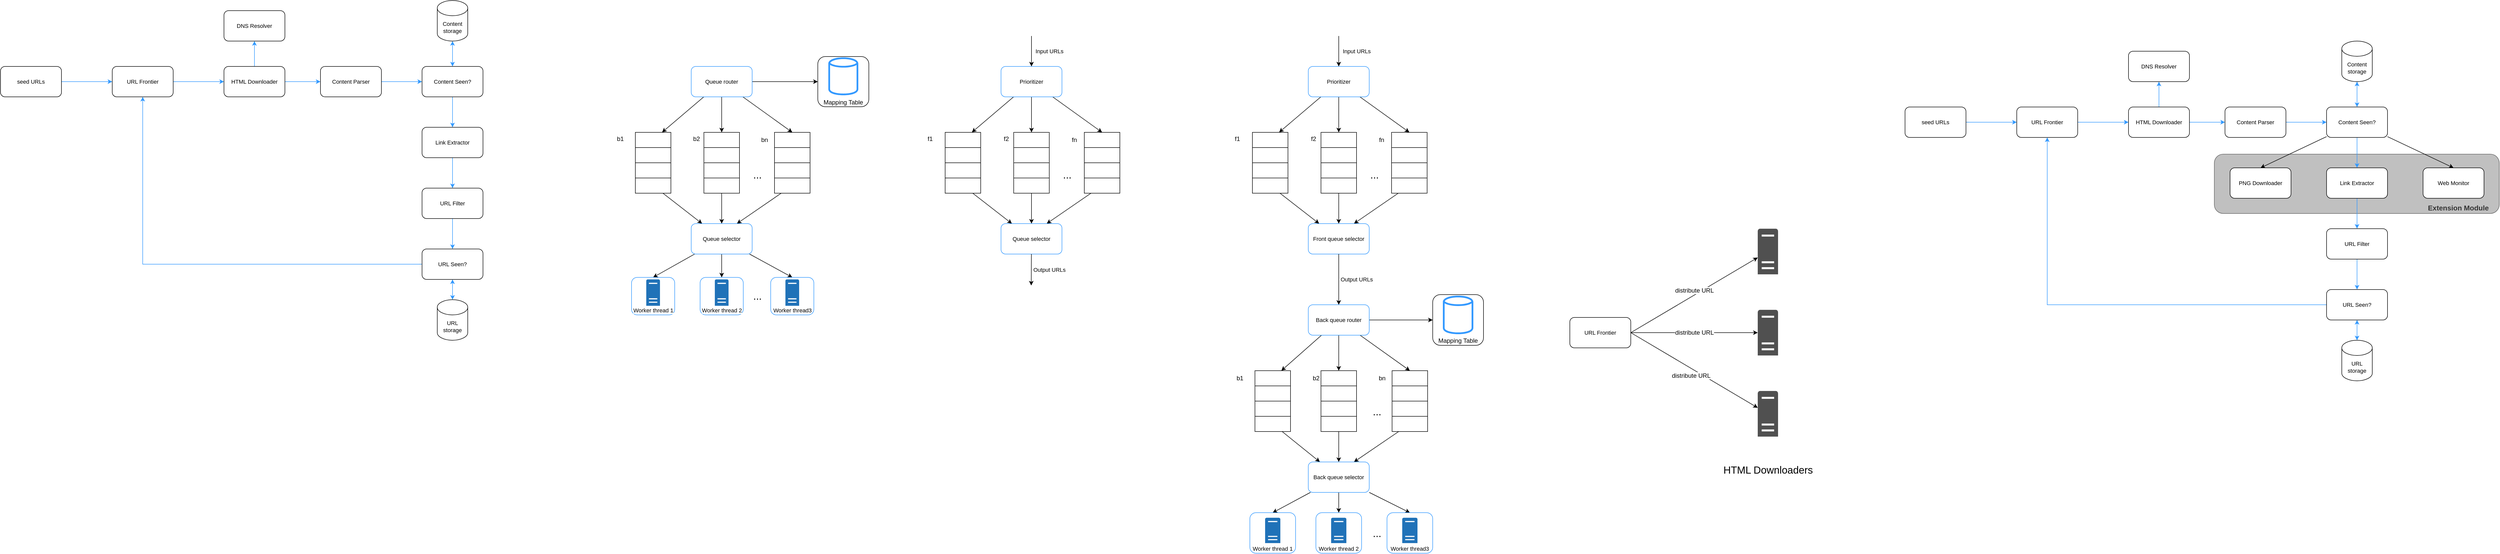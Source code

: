 <mxfile version="24.8.3">
  <diagram name="Page-1" id="DrJ4Jgo7Ixu42RDF0Wzw">
    <mxGraphModel dx="5970" dy="5029" grid="1" gridSize="10" guides="1" tooltips="1" connect="1" arrows="1" fold="1" page="1" pageScale="1" pageWidth="827" pageHeight="1169" math="0" shadow="0">
      <root>
        <mxCell id="0" />
        <mxCell id="1" parent="0" />
        <mxCell id="cWtNn_g0kMUpJ86B1lAH-1" value="Extension Module" style="rounded=1;whiteSpace=wrap;html=1;fillColor=#c0c0c0;fontColor=#333333;strokeColor=#666666;verticalAlign=bottom;labelPosition=center;verticalLabelPosition=middle;align=center;spacingLeft=400;fontStyle=1;fontSize=14;" vertex="1" parent="1">
          <mxGeometry x="4489" y="273" width="561" height="117" as="geometry" />
        </mxCell>
        <mxCell id="cWtNn_g0kMUpJ86B1lAH-2" value="Worker thread 2" style="rounded=1;whiteSpace=wrap;html=1;fontFamily=Helvetica;fontSize=11;fontColor=default;labelBackgroundColor=default;fillColor=none;fillStyle=auto;strokeColor=#3399FF;verticalAlign=bottom;" vertex="1" parent="1">
          <mxGeometry x="1507.5" y="516" width="85" height="74" as="geometry" />
        </mxCell>
        <mxCell id="cWtNn_g0kMUpJ86B1lAH-3" value="Mapping Table" style="rounded=1;whiteSpace=wrap;html=1;fillColor=none;verticalAlign=bottom;" vertex="1" parent="1">
          <mxGeometry x="1739.25" y="80.5" width="100.5" height="99" as="geometry" />
        </mxCell>
        <mxCell id="cWtNn_g0kMUpJ86B1lAH-4" value="" style="edgeStyle=orthogonalEdgeStyle;shape=connector;rounded=0;orthogonalLoop=1;jettySize=auto;html=1;strokeColor=#3399FF;align=center;verticalAlign=middle;fontFamily=Helvetica;fontSize=11;fontColor=default;labelBackgroundColor=default;endArrow=classic;" edge="1" parent="1" source="cWtNn_g0kMUpJ86B1lAH-5" target="cWtNn_g0kMUpJ86B1lAH-7">
          <mxGeometry relative="1" as="geometry" />
        </mxCell>
        <mxCell id="cWtNn_g0kMUpJ86B1lAH-5" value="seed URLs" style="rounded=1;whiteSpace=wrap;html=1;fontFamily=Helvetica;fontSize=11;fontColor=default;labelBackgroundColor=default;" vertex="1" parent="1">
          <mxGeometry x="130" y="100" width="120" height="60" as="geometry" />
        </mxCell>
        <mxCell id="cWtNn_g0kMUpJ86B1lAH-6" value="" style="edgeStyle=orthogonalEdgeStyle;shape=connector;rounded=0;orthogonalLoop=1;jettySize=auto;html=1;strokeColor=#3399FF;align=center;verticalAlign=middle;fontFamily=Helvetica;fontSize=11;fontColor=default;labelBackgroundColor=default;endArrow=classic;" edge="1" parent="1" source="cWtNn_g0kMUpJ86B1lAH-7" target="cWtNn_g0kMUpJ86B1lAH-10">
          <mxGeometry relative="1" as="geometry" />
        </mxCell>
        <mxCell id="cWtNn_g0kMUpJ86B1lAH-7" value="URL Frontier" style="rounded=1;whiteSpace=wrap;html=1;fontFamily=Helvetica;fontSize=11;fontColor=default;labelBackgroundColor=default;" vertex="1" parent="1">
          <mxGeometry x="350" y="100" width="120" height="60" as="geometry" />
        </mxCell>
        <mxCell id="cWtNn_g0kMUpJ86B1lAH-8" value="" style="edgeStyle=orthogonalEdgeStyle;shape=connector;rounded=0;orthogonalLoop=1;jettySize=auto;html=1;strokeColor=#3399FF;align=center;verticalAlign=middle;fontFamily=Helvetica;fontSize=11;fontColor=default;labelBackgroundColor=default;endArrow=classic;" edge="1" parent="1" source="cWtNn_g0kMUpJ86B1lAH-10" target="cWtNn_g0kMUpJ86B1lAH-11">
          <mxGeometry relative="1" as="geometry" />
        </mxCell>
        <mxCell id="cWtNn_g0kMUpJ86B1lAH-9" value="" style="edgeStyle=orthogonalEdgeStyle;shape=connector;rounded=0;orthogonalLoop=1;jettySize=auto;html=1;strokeColor=#3399FF;align=center;verticalAlign=middle;fontFamily=Helvetica;fontSize=11;fontColor=default;labelBackgroundColor=default;endArrow=classic;" edge="1" parent="1" source="cWtNn_g0kMUpJ86B1lAH-10" target="cWtNn_g0kMUpJ86B1lAH-13">
          <mxGeometry relative="1" as="geometry" />
        </mxCell>
        <mxCell id="cWtNn_g0kMUpJ86B1lAH-10" value="HTML Downloader" style="rounded=1;whiteSpace=wrap;html=1;fontFamily=Helvetica;fontSize=11;fontColor=default;labelBackgroundColor=default;" vertex="1" parent="1">
          <mxGeometry x="570" y="100" width="120" height="60" as="geometry" />
        </mxCell>
        <mxCell id="cWtNn_g0kMUpJ86B1lAH-11" value="DNS Resolver" style="rounded=1;whiteSpace=wrap;html=1;fontFamily=Helvetica;fontSize=11;fontColor=default;labelBackgroundColor=default;" vertex="1" parent="1">
          <mxGeometry x="570" y="-10" width="120" height="60" as="geometry" />
        </mxCell>
        <mxCell id="cWtNn_g0kMUpJ86B1lAH-12" value="" style="edgeStyle=orthogonalEdgeStyle;shape=connector;rounded=0;orthogonalLoop=1;jettySize=auto;html=1;strokeColor=#3399FF;align=center;verticalAlign=middle;fontFamily=Helvetica;fontSize=11;fontColor=default;labelBackgroundColor=default;endArrow=classic;" edge="1" parent="1" source="cWtNn_g0kMUpJ86B1lAH-13" target="cWtNn_g0kMUpJ86B1lAH-16">
          <mxGeometry relative="1" as="geometry" />
        </mxCell>
        <mxCell id="cWtNn_g0kMUpJ86B1lAH-13" value="Content Parser" style="rounded=1;whiteSpace=wrap;html=1;fontFamily=Helvetica;fontSize=11;fontColor=default;labelBackgroundColor=default;" vertex="1" parent="1">
          <mxGeometry x="760" y="100" width="120" height="60" as="geometry" />
        </mxCell>
        <mxCell id="cWtNn_g0kMUpJ86B1lAH-14" value="" style="edgeStyle=orthogonalEdgeStyle;shape=connector;rounded=0;orthogonalLoop=1;jettySize=auto;html=1;strokeColor=#3399FF;align=center;verticalAlign=middle;fontFamily=Helvetica;fontSize=11;fontColor=default;labelBackgroundColor=default;endArrow=classic;startArrow=classic;startFill=1;" edge="1" parent="1" source="cWtNn_g0kMUpJ86B1lAH-16" target="cWtNn_g0kMUpJ86B1lAH-17">
          <mxGeometry relative="1" as="geometry" />
        </mxCell>
        <mxCell id="cWtNn_g0kMUpJ86B1lAH-15" value="" style="edgeStyle=orthogonalEdgeStyle;shape=connector;rounded=0;orthogonalLoop=1;jettySize=auto;html=1;strokeColor=#3399FF;align=center;verticalAlign=middle;fontFamily=Helvetica;fontSize=11;fontColor=default;labelBackgroundColor=default;endArrow=classic;" edge="1" parent="1" source="cWtNn_g0kMUpJ86B1lAH-16" target="cWtNn_g0kMUpJ86B1lAH-19">
          <mxGeometry relative="1" as="geometry" />
        </mxCell>
        <mxCell id="cWtNn_g0kMUpJ86B1lAH-16" value="Content Seen?" style="rounded=1;whiteSpace=wrap;html=1;fontFamily=Helvetica;fontSize=11;fontColor=default;labelBackgroundColor=default;" vertex="1" parent="1">
          <mxGeometry x="960" y="100" width="120" height="60" as="geometry" />
        </mxCell>
        <mxCell id="cWtNn_g0kMUpJ86B1lAH-17" value="Content storage" style="shape=cylinder3;whiteSpace=wrap;html=1;boundedLbl=1;backgroundOutline=1;size=15;fontFamily=Helvetica;fontSize=11;fontColor=default;labelBackgroundColor=default;" vertex="1" parent="1">
          <mxGeometry x="990" y="-30" width="60" height="80" as="geometry" />
        </mxCell>
        <mxCell id="cWtNn_g0kMUpJ86B1lAH-18" value="" style="edgeStyle=orthogonalEdgeStyle;shape=connector;rounded=0;orthogonalLoop=1;jettySize=auto;html=1;strokeColor=#3399FF;align=center;verticalAlign=middle;fontFamily=Helvetica;fontSize=11;fontColor=default;labelBackgroundColor=default;endArrow=classic;" edge="1" parent="1" source="cWtNn_g0kMUpJ86B1lAH-19" target="cWtNn_g0kMUpJ86B1lAH-21">
          <mxGeometry relative="1" as="geometry" />
        </mxCell>
        <mxCell id="cWtNn_g0kMUpJ86B1lAH-19" value="Link Extractor" style="rounded=1;whiteSpace=wrap;html=1;fontFamily=Helvetica;fontSize=11;fontColor=default;labelBackgroundColor=default;" vertex="1" parent="1">
          <mxGeometry x="960" y="220" width="120" height="60" as="geometry" />
        </mxCell>
        <mxCell id="cWtNn_g0kMUpJ86B1lAH-20" value="" style="edgeStyle=orthogonalEdgeStyle;shape=connector;rounded=0;orthogonalLoop=1;jettySize=auto;html=1;strokeColor=#3399FF;align=center;verticalAlign=middle;fontFamily=Helvetica;fontSize=11;fontColor=default;labelBackgroundColor=default;endArrow=classic;" edge="1" parent="1" source="cWtNn_g0kMUpJ86B1lAH-21" target="cWtNn_g0kMUpJ86B1lAH-24">
          <mxGeometry relative="1" as="geometry" />
        </mxCell>
        <mxCell id="cWtNn_g0kMUpJ86B1lAH-21" value="URL Filter" style="rounded=1;whiteSpace=wrap;html=1;fontFamily=Helvetica;fontSize=11;fontColor=default;labelBackgroundColor=default;" vertex="1" parent="1">
          <mxGeometry x="960" y="340" width="120" height="60" as="geometry" />
        </mxCell>
        <mxCell id="cWtNn_g0kMUpJ86B1lAH-22" value="" style="edgeStyle=orthogonalEdgeStyle;shape=connector;rounded=0;orthogonalLoop=1;jettySize=auto;html=1;strokeColor=#3399FF;align=center;verticalAlign=middle;fontFamily=Helvetica;fontSize=11;fontColor=default;labelBackgroundColor=default;endArrow=classic;startArrow=classic;startFill=1;" edge="1" parent="1" source="cWtNn_g0kMUpJ86B1lAH-24" target="cWtNn_g0kMUpJ86B1lAH-25">
          <mxGeometry relative="1" as="geometry" />
        </mxCell>
        <mxCell id="cWtNn_g0kMUpJ86B1lAH-23" style="edgeStyle=orthogonalEdgeStyle;shape=connector;rounded=0;orthogonalLoop=1;jettySize=auto;html=1;strokeColor=#3399FF;align=center;verticalAlign=middle;fontFamily=Helvetica;fontSize=11;fontColor=default;labelBackgroundColor=default;endArrow=classic;entryX=0.5;entryY=1;entryDx=0;entryDy=0;" edge="1" parent="1" source="cWtNn_g0kMUpJ86B1lAH-24" target="cWtNn_g0kMUpJ86B1lAH-7">
          <mxGeometry relative="1" as="geometry">
            <mxPoint x="440" y="200.0" as="targetPoint" />
          </mxGeometry>
        </mxCell>
        <mxCell id="cWtNn_g0kMUpJ86B1lAH-24" value="URL Seen?" style="rounded=1;whiteSpace=wrap;html=1;fontFamily=Helvetica;fontSize=11;fontColor=default;labelBackgroundColor=default;" vertex="1" parent="1">
          <mxGeometry x="960" y="460" width="120" height="60" as="geometry" />
        </mxCell>
        <mxCell id="cWtNn_g0kMUpJ86B1lAH-25" value="URL&lt;div&gt;storage&lt;/div&gt;" style="shape=cylinder3;whiteSpace=wrap;html=1;boundedLbl=1;backgroundOutline=1;size=15;fontFamily=Helvetica;fontSize=11;fontColor=default;labelBackgroundColor=default;" vertex="1" parent="1">
          <mxGeometry x="990" y="560" width="60" height="80" as="geometry" />
        </mxCell>
        <mxCell id="cWtNn_g0kMUpJ86B1lAH-26" style="rounded=0;orthogonalLoop=1;jettySize=auto;html=1;" edge="1" parent="1" source="cWtNn_g0kMUpJ86B1lAH-30" target="cWtNn_g0kMUpJ86B1lAH-42">
          <mxGeometry relative="1" as="geometry" />
        </mxCell>
        <mxCell id="cWtNn_g0kMUpJ86B1lAH-27" style="edgeStyle=orthogonalEdgeStyle;rounded=0;orthogonalLoop=1;jettySize=auto;html=1;" edge="1" parent="1" source="cWtNn_g0kMUpJ86B1lAH-30" target="cWtNn_g0kMUpJ86B1lAH-32">
          <mxGeometry relative="1" as="geometry" />
        </mxCell>
        <mxCell id="cWtNn_g0kMUpJ86B1lAH-28" style="rounded=0;orthogonalLoop=1;jettySize=auto;html=1;entryX=0.5;entryY=0;entryDx=0;entryDy=0;" edge="1" parent="1" source="cWtNn_g0kMUpJ86B1lAH-30" target="cWtNn_g0kMUpJ86B1lAH-37">
          <mxGeometry relative="1" as="geometry" />
        </mxCell>
        <mxCell id="cWtNn_g0kMUpJ86B1lAH-29" style="edgeStyle=orthogonalEdgeStyle;rounded=0;orthogonalLoop=1;jettySize=auto;html=1;entryX=0;entryY=0.5;entryDx=0;entryDy=0;" edge="1" parent="1" source="cWtNn_g0kMUpJ86B1lAH-30" target="cWtNn_g0kMUpJ86B1lAH-3">
          <mxGeometry relative="1" as="geometry" />
        </mxCell>
        <mxCell id="cWtNn_g0kMUpJ86B1lAH-30" value="Queue router" style="rounded=1;whiteSpace=wrap;html=1;fontFamily=Helvetica;fontSize=11;fontColor=default;labelBackgroundColor=default;fillColor=#FFFFFF;fillStyle=auto;strokeColor=#3399FF;" vertex="1" parent="1">
          <mxGeometry x="1490" y="100" width="120" height="60" as="geometry" />
        </mxCell>
        <mxCell id="cWtNn_g0kMUpJ86B1lAH-31" value="" style="sketch=0;outlineConnect=0;fontColor=#232F3E;gradientColor=none;fillColor=#3399FF;strokeColor=#007FFF;dashed=0;verticalLabelPosition=bottom;verticalAlign=top;align=center;html=1;fontSize=12;fontStyle=0;aspect=fixed;pointerEvents=1;shape=mxgraph.aws4.generic_database;" vertex="1" parent="1">
          <mxGeometry x="1760" y="80.5" width="59" height="78" as="geometry" />
        </mxCell>
        <mxCell id="cWtNn_g0kMUpJ86B1lAH-32" value="" style="rounded=0;whiteSpace=wrap;html=1;" vertex="1" parent="1">
          <mxGeometry x="1515" y="230" width="70" height="30" as="geometry" />
        </mxCell>
        <mxCell id="cWtNn_g0kMUpJ86B1lAH-33" value="" style="rounded=0;whiteSpace=wrap;html=1;" vertex="1" parent="1">
          <mxGeometry x="1515" y="260" width="70" height="30" as="geometry" />
        </mxCell>
        <mxCell id="cWtNn_g0kMUpJ86B1lAH-34" value="" style="rounded=0;whiteSpace=wrap;html=1;" vertex="1" parent="1">
          <mxGeometry x="1515" y="290" width="70" height="30" as="geometry" />
        </mxCell>
        <mxCell id="cWtNn_g0kMUpJ86B1lAH-35" style="edgeStyle=orthogonalEdgeStyle;rounded=0;orthogonalLoop=1;jettySize=auto;html=1;entryX=0.5;entryY=0;entryDx=0;entryDy=0;" edge="1" parent="1" source="cWtNn_g0kMUpJ86B1lAH-36" target="cWtNn_g0kMUpJ86B1lAH-54">
          <mxGeometry relative="1" as="geometry" />
        </mxCell>
        <mxCell id="cWtNn_g0kMUpJ86B1lAH-36" value="" style="rounded=0;whiteSpace=wrap;html=1;" vertex="1" parent="1">
          <mxGeometry x="1515" y="320" width="70" height="30" as="geometry" />
        </mxCell>
        <mxCell id="cWtNn_g0kMUpJ86B1lAH-37" value="" style="rounded=0;whiteSpace=wrap;html=1;" vertex="1" parent="1">
          <mxGeometry x="1654" y="230" width="70" height="30" as="geometry" />
        </mxCell>
        <mxCell id="cWtNn_g0kMUpJ86B1lAH-38" value="" style="rounded=0;whiteSpace=wrap;html=1;" vertex="1" parent="1">
          <mxGeometry x="1654" y="260" width="70" height="30" as="geometry" />
        </mxCell>
        <mxCell id="cWtNn_g0kMUpJ86B1lAH-39" value="" style="rounded=0;whiteSpace=wrap;html=1;" vertex="1" parent="1">
          <mxGeometry x="1654" y="290" width="70" height="30" as="geometry" />
        </mxCell>
        <mxCell id="cWtNn_g0kMUpJ86B1lAH-40" style="rounded=0;orthogonalLoop=1;jettySize=auto;html=1;entryX=0.75;entryY=0;entryDx=0;entryDy=0;" edge="1" parent="1" source="cWtNn_g0kMUpJ86B1lAH-41" target="cWtNn_g0kMUpJ86B1lAH-54">
          <mxGeometry relative="1" as="geometry" />
        </mxCell>
        <mxCell id="cWtNn_g0kMUpJ86B1lAH-41" value="" style="rounded=0;whiteSpace=wrap;html=1;" vertex="1" parent="1">
          <mxGeometry x="1654" y="320" width="70" height="30" as="geometry" />
        </mxCell>
        <mxCell id="cWtNn_g0kMUpJ86B1lAH-42" value="" style="rounded=0;whiteSpace=wrap;html=1;" vertex="1" parent="1">
          <mxGeometry x="1380" y="230" width="70" height="30" as="geometry" />
        </mxCell>
        <mxCell id="cWtNn_g0kMUpJ86B1lAH-43" value="" style="rounded=0;whiteSpace=wrap;html=1;" vertex="1" parent="1">
          <mxGeometry x="1380" y="260" width="70" height="30" as="geometry" />
        </mxCell>
        <mxCell id="cWtNn_g0kMUpJ86B1lAH-44" value="" style="rounded=0;whiteSpace=wrap;html=1;" vertex="1" parent="1">
          <mxGeometry x="1380" y="290" width="70" height="30" as="geometry" />
        </mxCell>
        <mxCell id="cWtNn_g0kMUpJ86B1lAH-45" style="rounded=0;orthogonalLoop=1;jettySize=auto;html=1;" edge="1" parent="1" source="cWtNn_g0kMUpJ86B1lAH-46" target="cWtNn_g0kMUpJ86B1lAH-54">
          <mxGeometry relative="1" as="geometry" />
        </mxCell>
        <mxCell id="cWtNn_g0kMUpJ86B1lAH-46" value="" style="rounded=0;whiteSpace=wrap;html=1;" vertex="1" parent="1">
          <mxGeometry x="1380" y="320" width="70" height="30" as="geometry" />
        </mxCell>
        <mxCell id="cWtNn_g0kMUpJ86B1lAH-47" value="b1" style="text;html=1;align=center;verticalAlign=middle;resizable=0;points=[];autosize=1;strokeColor=none;fillColor=none;" vertex="1" parent="1">
          <mxGeometry x="1330" y="228" width="40" height="30" as="geometry" />
        </mxCell>
        <mxCell id="cWtNn_g0kMUpJ86B1lAH-48" value="b2" style="text;html=1;align=center;verticalAlign=middle;resizable=0;points=[];autosize=1;strokeColor=none;fillColor=none;" vertex="1" parent="1">
          <mxGeometry x="1480" y="228" width="40" height="30" as="geometry" />
        </mxCell>
        <mxCell id="cWtNn_g0kMUpJ86B1lAH-49" value="bn" style="text;html=1;align=center;verticalAlign=middle;resizable=0;points=[];autosize=1;strokeColor=none;fillColor=none;" vertex="1" parent="1">
          <mxGeometry x="1614" y="230" width="40" height="30" as="geometry" />
        </mxCell>
        <mxCell id="cWtNn_g0kMUpJ86B1lAH-50" value="..." style="text;html=1;align=center;verticalAlign=middle;resizable=0;points=[];autosize=1;strokeColor=none;fillColor=none;fontSize=20;" vertex="1" parent="1">
          <mxGeometry x="1600" y="293" width="40" height="40" as="geometry" />
        </mxCell>
        <mxCell id="cWtNn_g0kMUpJ86B1lAH-51" style="rounded=0;orthogonalLoop=1;jettySize=auto;html=1;entryX=0.5;entryY=0;entryDx=0;entryDy=0;" edge="1" parent="1" source="cWtNn_g0kMUpJ86B1lAH-54" target="cWtNn_g0kMUpJ86B1lAH-58">
          <mxGeometry relative="1" as="geometry" />
        </mxCell>
        <mxCell id="cWtNn_g0kMUpJ86B1lAH-52" style="edgeStyle=orthogonalEdgeStyle;rounded=0;orthogonalLoop=1;jettySize=auto;html=1;entryX=0.5;entryY=0;entryDx=0;entryDy=0;" edge="1" parent="1" source="cWtNn_g0kMUpJ86B1lAH-54" target="cWtNn_g0kMUpJ86B1lAH-2">
          <mxGeometry relative="1" as="geometry" />
        </mxCell>
        <mxCell id="cWtNn_g0kMUpJ86B1lAH-53" style="rounded=0;orthogonalLoop=1;jettySize=auto;html=1;entryX=0.5;entryY=0;entryDx=0;entryDy=0;" edge="1" parent="1" source="cWtNn_g0kMUpJ86B1lAH-54" target="cWtNn_g0kMUpJ86B1lAH-56">
          <mxGeometry relative="1" as="geometry" />
        </mxCell>
        <mxCell id="cWtNn_g0kMUpJ86B1lAH-54" value="Queue selector" style="rounded=1;whiteSpace=wrap;html=1;fontFamily=Helvetica;fontSize=11;fontColor=default;labelBackgroundColor=default;fillColor=#FFFFFF;fillStyle=auto;strokeColor=#3399FF;" vertex="1" parent="1">
          <mxGeometry x="1490" y="410" width="120" height="60" as="geometry" />
        </mxCell>
        <mxCell id="cWtNn_g0kMUpJ86B1lAH-55" value="" style="sketch=0;pointerEvents=1;shadow=0;dashed=0;html=1;strokeColor=none;labelPosition=center;verticalLabelPosition=bottom;verticalAlign=top;outlineConnect=0;align=center;shape=mxgraph.office.servers.physical_host;fillColor=#2072B8;" vertex="1" parent="1">
          <mxGeometry x="1536.5" y="520" width="27" height="52" as="geometry" />
        </mxCell>
        <mxCell id="cWtNn_g0kMUpJ86B1lAH-56" value="Worker thread3" style="rounded=1;whiteSpace=wrap;html=1;fontFamily=Helvetica;fontSize=11;fontColor=default;labelBackgroundColor=default;fillColor=none;fillStyle=auto;strokeColor=#3399FF;verticalAlign=bottom;" vertex="1" parent="1">
          <mxGeometry x="1646.5" y="516" width="85" height="74" as="geometry" />
        </mxCell>
        <mxCell id="cWtNn_g0kMUpJ86B1lAH-57" value="" style="sketch=0;pointerEvents=1;shadow=0;dashed=0;html=1;strokeColor=none;labelPosition=center;verticalLabelPosition=bottom;verticalAlign=top;outlineConnect=0;align=center;shape=mxgraph.office.servers.physical_host;fillColor=#2072B8;" vertex="1" parent="1">
          <mxGeometry x="1675.5" y="520" width="27" height="52" as="geometry" />
        </mxCell>
        <mxCell id="cWtNn_g0kMUpJ86B1lAH-58" value="Worker thread 1" style="rounded=1;whiteSpace=wrap;html=1;fontFamily=Helvetica;fontSize=11;fontColor=default;labelBackgroundColor=default;fillColor=none;fillStyle=auto;strokeColor=#3399FF;verticalAlign=bottom;" vertex="1" parent="1">
          <mxGeometry x="1372.5" y="516" width="85" height="74" as="geometry" />
        </mxCell>
        <mxCell id="cWtNn_g0kMUpJ86B1lAH-59" value="" style="sketch=0;pointerEvents=1;shadow=0;dashed=0;html=1;strokeColor=none;labelPosition=center;verticalLabelPosition=bottom;verticalAlign=top;outlineConnect=0;align=center;shape=mxgraph.office.servers.physical_host;fillColor=#2072B8;" vertex="1" parent="1">
          <mxGeometry x="1401.5" y="520" width="27" height="52" as="geometry" />
        </mxCell>
        <mxCell id="cWtNn_g0kMUpJ86B1lAH-60" value="..." style="text;html=1;align=center;verticalAlign=middle;resizable=0;points=[];autosize=1;strokeColor=none;fillColor=none;fontSize=20;" vertex="1" parent="1">
          <mxGeometry x="1600" y="532" width="40" height="40" as="geometry" />
        </mxCell>
        <mxCell id="cWtNn_g0kMUpJ86B1lAH-61" style="rounded=0;orthogonalLoop=1;jettySize=auto;html=1;" edge="1" parent="1" source="cWtNn_g0kMUpJ86B1lAH-64" target="cWtNn_g0kMUpJ86B1lAH-75">
          <mxGeometry relative="1" as="geometry" />
        </mxCell>
        <mxCell id="cWtNn_g0kMUpJ86B1lAH-62" style="edgeStyle=orthogonalEdgeStyle;rounded=0;orthogonalLoop=1;jettySize=auto;html=1;" edge="1" parent="1" source="cWtNn_g0kMUpJ86B1lAH-64" target="cWtNn_g0kMUpJ86B1lAH-65">
          <mxGeometry relative="1" as="geometry" />
        </mxCell>
        <mxCell id="cWtNn_g0kMUpJ86B1lAH-63" style="rounded=0;orthogonalLoop=1;jettySize=auto;html=1;entryX=0.5;entryY=0;entryDx=0;entryDy=0;" edge="1" parent="1" source="cWtNn_g0kMUpJ86B1lAH-64" target="cWtNn_g0kMUpJ86B1lAH-70">
          <mxGeometry relative="1" as="geometry" />
        </mxCell>
        <mxCell id="cWtNn_g0kMUpJ86B1lAH-64" value="Prioritizer" style="rounded=1;whiteSpace=wrap;html=1;fontFamily=Helvetica;fontSize=11;fontColor=default;labelBackgroundColor=default;fillColor=#FFFFFF;fillStyle=auto;strokeColor=#3399FF;" vertex="1" parent="1">
          <mxGeometry x="2100" y="100" width="120" height="60" as="geometry" />
        </mxCell>
        <mxCell id="cWtNn_g0kMUpJ86B1lAH-65" value="" style="rounded=0;whiteSpace=wrap;html=1;" vertex="1" parent="1">
          <mxGeometry x="2125" y="230" width="70" height="30" as="geometry" />
        </mxCell>
        <mxCell id="cWtNn_g0kMUpJ86B1lAH-66" value="" style="rounded=0;whiteSpace=wrap;html=1;" vertex="1" parent="1">
          <mxGeometry x="2125" y="260" width="70" height="30" as="geometry" />
        </mxCell>
        <mxCell id="cWtNn_g0kMUpJ86B1lAH-67" value="" style="rounded=0;whiteSpace=wrap;html=1;" vertex="1" parent="1">
          <mxGeometry x="2125" y="290" width="70" height="30" as="geometry" />
        </mxCell>
        <mxCell id="cWtNn_g0kMUpJ86B1lAH-68" style="edgeStyle=orthogonalEdgeStyle;rounded=0;orthogonalLoop=1;jettySize=auto;html=1;entryX=0.5;entryY=0;entryDx=0;entryDy=0;" edge="1" parent="1" source="cWtNn_g0kMUpJ86B1lAH-69" target="cWtNn_g0kMUpJ86B1lAH-84">
          <mxGeometry relative="1" as="geometry" />
        </mxCell>
        <mxCell id="cWtNn_g0kMUpJ86B1lAH-69" value="" style="rounded=0;whiteSpace=wrap;html=1;" vertex="1" parent="1">
          <mxGeometry x="2125" y="320" width="70" height="30" as="geometry" />
        </mxCell>
        <mxCell id="cWtNn_g0kMUpJ86B1lAH-70" value="" style="rounded=0;whiteSpace=wrap;html=1;" vertex="1" parent="1">
          <mxGeometry x="2264" y="230" width="70" height="30" as="geometry" />
        </mxCell>
        <mxCell id="cWtNn_g0kMUpJ86B1lAH-71" value="" style="rounded=0;whiteSpace=wrap;html=1;" vertex="1" parent="1">
          <mxGeometry x="2264" y="260" width="70" height="30" as="geometry" />
        </mxCell>
        <mxCell id="cWtNn_g0kMUpJ86B1lAH-72" value="" style="rounded=0;whiteSpace=wrap;html=1;" vertex="1" parent="1">
          <mxGeometry x="2264" y="290" width="70" height="30" as="geometry" />
        </mxCell>
        <mxCell id="cWtNn_g0kMUpJ86B1lAH-73" style="rounded=0;orthogonalLoop=1;jettySize=auto;html=1;entryX=0.75;entryY=0;entryDx=0;entryDy=0;" edge="1" parent="1" source="cWtNn_g0kMUpJ86B1lAH-74" target="cWtNn_g0kMUpJ86B1lAH-84">
          <mxGeometry relative="1" as="geometry" />
        </mxCell>
        <mxCell id="cWtNn_g0kMUpJ86B1lAH-74" value="" style="rounded=0;whiteSpace=wrap;html=1;" vertex="1" parent="1">
          <mxGeometry x="2264" y="320" width="70" height="30" as="geometry" />
        </mxCell>
        <mxCell id="cWtNn_g0kMUpJ86B1lAH-75" value="" style="rounded=0;whiteSpace=wrap;html=1;" vertex="1" parent="1">
          <mxGeometry x="1990" y="230" width="70" height="30" as="geometry" />
        </mxCell>
        <mxCell id="cWtNn_g0kMUpJ86B1lAH-76" value="" style="rounded=0;whiteSpace=wrap;html=1;" vertex="1" parent="1">
          <mxGeometry x="1990" y="260" width="70" height="30" as="geometry" />
        </mxCell>
        <mxCell id="cWtNn_g0kMUpJ86B1lAH-77" value="" style="rounded=0;whiteSpace=wrap;html=1;" vertex="1" parent="1">
          <mxGeometry x="1990" y="290" width="70" height="30" as="geometry" />
        </mxCell>
        <mxCell id="cWtNn_g0kMUpJ86B1lAH-78" style="rounded=0;orthogonalLoop=1;jettySize=auto;html=1;" edge="1" parent="1" source="cWtNn_g0kMUpJ86B1lAH-79" target="cWtNn_g0kMUpJ86B1lAH-84">
          <mxGeometry relative="1" as="geometry" />
        </mxCell>
        <mxCell id="cWtNn_g0kMUpJ86B1lAH-79" value="" style="rounded=0;whiteSpace=wrap;html=1;" vertex="1" parent="1">
          <mxGeometry x="1990" y="320" width="70" height="30" as="geometry" />
        </mxCell>
        <mxCell id="cWtNn_g0kMUpJ86B1lAH-80" value="f1" style="text;html=1;align=center;verticalAlign=middle;resizable=0;points=[];autosize=1;strokeColor=none;fillColor=none;" vertex="1" parent="1">
          <mxGeometry x="1945" y="228" width="30" height="30" as="geometry" />
        </mxCell>
        <mxCell id="cWtNn_g0kMUpJ86B1lAH-81" value="f2" style="text;html=1;align=center;verticalAlign=middle;resizable=0;points=[];autosize=1;strokeColor=none;fillColor=none;" vertex="1" parent="1">
          <mxGeometry x="2095" y="228" width="30" height="30" as="geometry" />
        </mxCell>
        <mxCell id="cWtNn_g0kMUpJ86B1lAH-82" value="fn" style="text;html=1;align=center;verticalAlign=middle;resizable=0;points=[];autosize=1;strokeColor=none;fillColor=none;" vertex="1" parent="1">
          <mxGeometry x="2229" y="230" width="30" height="30" as="geometry" />
        </mxCell>
        <mxCell id="cWtNn_g0kMUpJ86B1lAH-83" value="..." style="text;html=1;align=center;verticalAlign=middle;resizable=0;points=[];autosize=1;strokeColor=none;fillColor=none;fontSize=20;" vertex="1" parent="1">
          <mxGeometry x="2210" y="293" width="40" height="40" as="geometry" />
        </mxCell>
        <mxCell id="cWtNn_g0kMUpJ86B1lAH-84" value="Queue selector" style="rounded=1;whiteSpace=wrap;html=1;fontFamily=Helvetica;fontSize=11;fontColor=default;labelBackgroundColor=default;fillColor=#FFFFFF;fillStyle=auto;strokeColor=#3399FF;" vertex="1" parent="1">
          <mxGeometry x="2100" y="410" width="120" height="60" as="geometry" />
        </mxCell>
        <mxCell id="cWtNn_g0kMUpJ86B1lAH-85" value="Input URLs" style="endArrow=classic;html=1;rounded=0;entryX=0.5;entryY=0;entryDx=0;entryDy=0;spacingLeft=70;" edge="1" parent="1" target="cWtNn_g0kMUpJ86B1lAH-64">
          <mxGeometry width="50" height="50" relative="1" as="geometry">
            <mxPoint x="2160" y="40" as="sourcePoint" />
            <mxPoint x="1920" y="270" as="targetPoint" />
          </mxGeometry>
        </mxCell>
        <mxCell id="cWtNn_g0kMUpJ86B1lAH-86" value="Output URLs" style="endArrow=classic;html=1;rounded=0;entryX=0.5;entryY=0;entryDx=0;entryDy=0;spacingLeft=70;" edge="1" parent="1" source="cWtNn_g0kMUpJ86B1lAH-84">
          <mxGeometry width="50" height="50" relative="1" as="geometry">
            <mxPoint x="2159.5" y="472" as="sourcePoint" />
            <mxPoint x="2159.5" y="532" as="targetPoint" />
          </mxGeometry>
        </mxCell>
        <mxCell id="cWtNn_g0kMUpJ86B1lAH-87" style="rounded=0;orthogonalLoop=1;jettySize=auto;html=1;" edge="1" parent="1" source="cWtNn_g0kMUpJ86B1lAH-90" target="cWtNn_g0kMUpJ86B1lAH-101">
          <mxGeometry relative="1" as="geometry" />
        </mxCell>
        <mxCell id="cWtNn_g0kMUpJ86B1lAH-88" style="edgeStyle=orthogonalEdgeStyle;rounded=0;orthogonalLoop=1;jettySize=auto;html=1;" edge="1" parent="1" source="cWtNn_g0kMUpJ86B1lAH-90" target="cWtNn_g0kMUpJ86B1lAH-91">
          <mxGeometry relative="1" as="geometry" />
        </mxCell>
        <mxCell id="cWtNn_g0kMUpJ86B1lAH-89" style="rounded=0;orthogonalLoop=1;jettySize=auto;html=1;entryX=0.5;entryY=0;entryDx=0;entryDy=0;" edge="1" parent="1" source="cWtNn_g0kMUpJ86B1lAH-90" target="cWtNn_g0kMUpJ86B1lAH-96">
          <mxGeometry relative="1" as="geometry" />
        </mxCell>
        <mxCell id="cWtNn_g0kMUpJ86B1lAH-90" value="Prioritizer" style="rounded=1;whiteSpace=wrap;html=1;fontFamily=Helvetica;fontSize=11;fontColor=default;labelBackgroundColor=default;fillColor=#FFFFFF;fillStyle=auto;strokeColor=#3399FF;" vertex="1" parent="1">
          <mxGeometry x="2705" y="100" width="120" height="60" as="geometry" />
        </mxCell>
        <mxCell id="cWtNn_g0kMUpJ86B1lAH-91" value="" style="rounded=0;whiteSpace=wrap;html=1;" vertex="1" parent="1">
          <mxGeometry x="2730" y="230" width="70" height="30" as="geometry" />
        </mxCell>
        <mxCell id="cWtNn_g0kMUpJ86B1lAH-92" value="" style="rounded=0;whiteSpace=wrap;html=1;" vertex="1" parent="1">
          <mxGeometry x="2730" y="260" width="70" height="30" as="geometry" />
        </mxCell>
        <mxCell id="cWtNn_g0kMUpJ86B1lAH-93" value="" style="rounded=0;whiteSpace=wrap;html=1;" vertex="1" parent="1">
          <mxGeometry x="2730" y="290" width="70" height="30" as="geometry" />
        </mxCell>
        <mxCell id="cWtNn_g0kMUpJ86B1lAH-94" style="edgeStyle=orthogonalEdgeStyle;rounded=0;orthogonalLoop=1;jettySize=auto;html=1;entryX=0.5;entryY=0;entryDx=0;entryDy=0;" edge="1" parent="1" source="cWtNn_g0kMUpJ86B1lAH-95" target="cWtNn_g0kMUpJ86B1lAH-110">
          <mxGeometry relative="1" as="geometry" />
        </mxCell>
        <mxCell id="cWtNn_g0kMUpJ86B1lAH-95" value="" style="rounded=0;whiteSpace=wrap;html=1;" vertex="1" parent="1">
          <mxGeometry x="2730" y="320" width="70" height="30" as="geometry" />
        </mxCell>
        <mxCell id="cWtNn_g0kMUpJ86B1lAH-96" value="" style="rounded=0;whiteSpace=wrap;html=1;" vertex="1" parent="1">
          <mxGeometry x="2869" y="230" width="70" height="30" as="geometry" />
        </mxCell>
        <mxCell id="cWtNn_g0kMUpJ86B1lAH-97" value="" style="rounded=0;whiteSpace=wrap;html=1;" vertex="1" parent="1">
          <mxGeometry x="2869" y="260" width="70" height="30" as="geometry" />
        </mxCell>
        <mxCell id="cWtNn_g0kMUpJ86B1lAH-98" value="" style="rounded=0;whiteSpace=wrap;html=1;" vertex="1" parent="1">
          <mxGeometry x="2869" y="290" width="70" height="30" as="geometry" />
        </mxCell>
        <mxCell id="cWtNn_g0kMUpJ86B1lAH-99" style="rounded=0;orthogonalLoop=1;jettySize=auto;html=1;entryX=0.75;entryY=0;entryDx=0;entryDy=0;" edge="1" parent="1" source="cWtNn_g0kMUpJ86B1lAH-100" target="cWtNn_g0kMUpJ86B1lAH-110">
          <mxGeometry relative="1" as="geometry" />
        </mxCell>
        <mxCell id="cWtNn_g0kMUpJ86B1lAH-100" value="" style="rounded=0;whiteSpace=wrap;html=1;" vertex="1" parent="1">
          <mxGeometry x="2869" y="320" width="70" height="30" as="geometry" />
        </mxCell>
        <mxCell id="cWtNn_g0kMUpJ86B1lAH-101" value="" style="rounded=0;whiteSpace=wrap;html=1;" vertex="1" parent="1">
          <mxGeometry x="2595" y="230" width="70" height="30" as="geometry" />
        </mxCell>
        <mxCell id="cWtNn_g0kMUpJ86B1lAH-102" value="" style="rounded=0;whiteSpace=wrap;html=1;" vertex="1" parent="1">
          <mxGeometry x="2595" y="260" width="70" height="30" as="geometry" />
        </mxCell>
        <mxCell id="cWtNn_g0kMUpJ86B1lAH-103" value="" style="rounded=0;whiteSpace=wrap;html=1;" vertex="1" parent="1">
          <mxGeometry x="2595" y="290" width="70" height="30" as="geometry" />
        </mxCell>
        <mxCell id="cWtNn_g0kMUpJ86B1lAH-104" style="rounded=0;orthogonalLoop=1;jettySize=auto;html=1;" edge="1" parent="1" source="cWtNn_g0kMUpJ86B1lAH-105" target="cWtNn_g0kMUpJ86B1lAH-110">
          <mxGeometry relative="1" as="geometry" />
        </mxCell>
        <mxCell id="cWtNn_g0kMUpJ86B1lAH-105" value="" style="rounded=0;whiteSpace=wrap;html=1;" vertex="1" parent="1">
          <mxGeometry x="2595" y="320" width="70" height="30" as="geometry" />
        </mxCell>
        <mxCell id="cWtNn_g0kMUpJ86B1lAH-106" value="f1" style="text;html=1;align=center;verticalAlign=middle;resizable=0;points=[];autosize=1;strokeColor=none;fillColor=none;" vertex="1" parent="1">
          <mxGeometry x="2550" y="228" width="30" height="30" as="geometry" />
        </mxCell>
        <mxCell id="cWtNn_g0kMUpJ86B1lAH-107" value="f2" style="text;html=1;align=center;verticalAlign=middle;resizable=0;points=[];autosize=1;strokeColor=none;fillColor=none;" vertex="1" parent="1">
          <mxGeometry x="2700" y="228" width="30" height="30" as="geometry" />
        </mxCell>
        <mxCell id="cWtNn_g0kMUpJ86B1lAH-108" value="fn" style="text;html=1;align=center;verticalAlign=middle;resizable=0;points=[];autosize=1;strokeColor=none;fillColor=none;" vertex="1" parent="1">
          <mxGeometry x="2834" y="230" width="30" height="30" as="geometry" />
        </mxCell>
        <mxCell id="cWtNn_g0kMUpJ86B1lAH-109" value="..." style="text;html=1;align=center;verticalAlign=middle;resizable=0;points=[];autosize=1;strokeColor=none;fillColor=none;fontSize=20;" vertex="1" parent="1">
          <mxGeometry x="2815" y="293" width="40" height="40" as="geometry" />
        </mxCell>
        <mxCell id="cWtNn_g0kMUpJ86B1lAH-110" value="Front queue selector" style="rounded=1;whiteSpace=wrap;html=1;fontFamily=Helvetica;fontSize=11;fontColor=default;labelBackgroundColor=default;fillColor=#FFFFFF;fillStyle=auto;strokeColor=#3399FF;" vertex="1" parent="1">
          <mxGeometry x="2705" y="410" width="120" height="60" as="geometry" />
        </mxCell>
        <mxCell id="cWtNn_g0kMUpJ86B1lAH-111" value="Input URLs" style="endArrow=classic;html=1;rounded=0;entryX=0.5;entryY=0;entryDx=0;entryDy=0;spacingLeft=70;" edge="1" parent="1" target="cWtNn_g0kMUpJ86B1lAH-90">
          <mxGeometry width="50" height="50" relative="1" as="geometry">
            <mxPoint x="2765" y="40" as="sourcePoint" />
            <mxPoint x="2525" y="270" as="targetPoint" />
          </mxGeometry>
        </mxCell>
        <mxCell id="cWtNn_g0kMUpJ86B1lAH-112" value="Output URLs" style="endArrow=classic;html=1;rounded=0;entryX=0.5;entryY=0;entryDx=0;entryDy=0;spacingLeft=70;" edge="1" parent="1" source="cWtNn_g0kMUpJ86B1lAH-110" target="cWtNn_g0kMUpJ86B1lAH-119">
          <mxGeometry width="50" height="50" relative="1" as="geometry">
            <mxPoint x="2760.5" y="472" as="sourcePoint" />
            <mxPoint x="2760.5" y="532" as="targetPoint" />
          </mxGeometry>
        </mxCell>
        <mxCell id="cWtNn_g0kMUpJ86B1lAH-113" value="Worker thread 2" style="rounded=1;whiteSpace=wrap;html=1;fontFamily=Helvetica;fontSize=11;fontColor=default;labelBackgroundColor=default;fillColor=none;fillStyle=auto;strokeColor=#3399FF;verticalAlign=bottom;" vertex="1" parent="1">
          <mxGeometry x="2720" y="980" width="90" height="80" as="geometry" />
        </mxCell>
        <mxCell id="cWtNn_g0kMUpJ86B1lAH-114" value="Mapping Table" style="rounded=1;whiteSpace=wrap;html=1;fillColor=none;verticalAlign=bottom;" vertex="1" parent="1">
          <mxGeometry x="2950" y="550" width="100" height="100" as="geometry" />
        </mxCell>
        <mxCell id="cWtNn_g0kMUpJ86B1lAH-115" style="rounded=0;orthogonalLoop=1;jettySize=auto;html=1;" edge="1" parent="1" source="cWtNn_g0kMUpJ86B1lAH-119" target="cWtNn_g0kMUpJ86B1lAH-131">
          <mxGeometry relative="1" as="geometry" />
        </mxCell>
        <mxCell id="cWtNn_g0kMUpJ86B1lAH-116" style="edgeStyle=orthogonalEdgeStyle;rounded=0;orthogonalLoop=1;jettySize=auto;html=1;" edge="1" parent="1" source="cWtNn_g0kMUpJ86B1lAH-119" target="cWtNn_g0kMUpJ86B1lAH-121">
          <mxGeometry relative="1" as="geometry" />
        </mxCell>
        <mxCell id="cWtNn_g0kMUpJ86B1lAH-117" style="rounded=0;orthogonalLoop=1;jettySize=auto;html=1;entryX=0.5;entryY=0;entryDx=0;entryDy=0;" edge="1" parent="1" source="cWtNn_g0kMUpJ86B1lAH-119" target="cWtNn_g0kMUpJ86B1lAH-126">
          <mxGeometry relative="1" as="geometry" />
        </mxCell>
        <mxCell id="cWtNn_g0kMUpJ86B1lAH-118" style="edgeStyle=orthogonalEdgeStyle;rounded=0;orthogonalLoop=1;jettySize=auto;html=1;entryX=0;entryY=0.5;entryDx=0;entryDy=0;" edge="1" parent="1" source="cWtNn_g0kMUpJ86B1lAH-119" target="cWtNn_g0kMUpJ86B1lAH-114">
          <mxGeometry relative="1" as="geometry" />
        </mxCell>
        <mxCell id="cWtNn_g0kMUpJ86B1lAH-119" value="Back queue router" style="rounded=1;whiteSpace=wrap;html=1;fontFamily=Helvetica;fontSize=11;fontColor=default;labelBackgroundColor=default;fillColor=#FFFFFF;fillStyle=auto;strokeColor=#3399FF;" vertex="1" parent="1">
          <mxGeometry x="2705" y="570" width="120" height="60" as="geometry" />
        </mxCell>
        <mxCell id="cWtNn_g0kMUpJ86B1lAH-120" value="" style="sketch=0;outlineConnect=0;fontColor=#232F3E;gradientColor=none;fillColor=#3399FF;strokeColor=#007FFF;dashed=0;verticalLabelPosition=bottom;verticalAlign=top;align=center;html=1;fontSize=12;fontStyle=0;aspect=fixed;pointerEvents=1;shape=mxgraph.aws4.generic_database;" vertex="1" parent="1">
          <mxGeometry x="2970" y="550" width="60" height="80" as="geometry" />
        </mxCell>
        <mxCell id="cWtNn_g0kMUpJ86B1lAH-121" value="" style="rounded=0;whiteSpace=wrap;html=1;" vertex="1" parent="1">
          <mxGeometry x="2730" y="700" width="70" height="30" as="geometry" />
        </mxCell>
        <mxCell id="cWtNn_g0kMUpJ86B1lAH-122" value="" style="rounded=0;whiteSpace=wrap;html=1;" vertex="1" parent="1">
          <mxGeometry x="2730" y="730" width="70" height="30" as="geometry" />
        </mxCell>
        <mxCell id="cWtNn_g0kMUpJ86B1lAH-123" value="" style="rounded=0;whiteSpace=wrap;html=1;" vertex="1" parent="1">
          <mxGeometry x="2730" y="760" width="70" height="30" as="geometry" />
        </mxCell>
        <mxCell id="cWtNn_g0kMUpJ86B1lAH-124" style="edgeStyle=orthogonalEdgeStyle;rounded=0;orthogonalLoop=1;jettySize=auto;html=1;entryX=0.5;entryY=0;entryDx=0;entryDy=0;" edge="1" parent="1" source="cWtNn_g0kMUpJ86B1lAH-125" target="cWtNn_g0kMUpJ86B1lAH-143">
          <mxGeometry relative="1" as="geometry" />
        </mxCell>
        <mxCell id="cWtNn_g0kMUpJ86B1lAH-125" value="" style="rounded=0;whiteSpace=wrap;html=1;" vertex="1" parent="1">
          <mxGeometry x="2730" y="790" width="70" height="30" as="geometry" />
        </mxCell>
        <mxCell id="cWtNn_g0kMUpJ86B1lAH-126" value="" style="rounded=0;whiteSpace=wrap;html=1;" vertex="1" parent="1">
          <mxGeometry x="2870" y="700" width="70" height="30" as="geometry" />
        </mxCell>
        <mxCell id="cWtNn_g0kMUpJ86B1lAH-127" value="" style="rounded=0;whiteSpace=wrap;html=1;" vertex="1" parent="1">
          <mxGeometry x="2870" y="730" width="70" height="30" as="geometry" />
        </mxCell>
        <mxCell id="cWtNn_g0kMUpJ86B1lAH-128" value="" style="rounded=0;whiteSpace=wrap;html=1;" vertex="1" parent="1">
          <mxGeometry x="2870" y="760" width="70" height="30" as="geometry" />
        </mxCell>
        <mxCell id="cWtNn_g0kMUpJ86B1lAH-129" style="rounded=0;orthogonalLoop=1;jettySize=auto;html=1;entryX=0.75;entryY=0;entryDx=0;entryDy=0;" edge="1" parent="1" source="cWtNn_g0kMUpJ86B1lAH-130" target="cWtNn_g0kMUpJ86B1lAH-143">
          <mxGeometry relative="1" as="geometry" />
        </mxCell>
        <mxCell id="cWtNn_g0kMUpJ86B1lAH-130" value="" style="rounded=0;whiteSpace=wrap;html=1;" vertex="1" parent="1">
          <mxGeometry x="2870" y="790" width="70" height="30" as="geometry" />
        </mxCell>
        <mxCell id="cWtNn_g0kMUpJ86B1lAH-131" value="" style="rounded=0;whiteSpace=wrap;html=1;" vertex="1" parent="1">
          <mxGeometry x="2600" y="700" width="70" height="30" as="geometry" />
        </mxCell>
        <mxCell id="cWtNn_g0kMUpJ86B1lAH-132" value="" style="rounded=0;whiteSpace=wrap;html=1;" vertex="1" parent="1">
          <mxGeometry x="2600" y="730" width="70" height="30" as="geometry" />
        </mxCell>
        <mxCell id="cWtNn_g0kMUpJ86B1lAH-133" value="" style="rounded=0;whiteSpace=wrap;html=1;" vertex="1" parent="1">
          <mxGeometry x="2600" y="760" width="70" height="30" as="geometry" />
        </mxCell>
        <mxCell id="cWtNn_g0kMUpJ86B1lAH-134" style="rounded=0;orthogonalLoop=1;jettySize=auto;html=1;" edge="1" parent="1" source="cWtNn_g0kMUpJ86B1lAH-135" target="cWtNn_g0kMUpJ86B1lAH-143">
          <mxGeometry relative="1" as="geometry" />
        </mxCell>
        <mxCell id="cWtNn_g0kMUpJ86B1lAH-135" value="" style="rounded=0;whiteSpace=wrap;html=1;" vertex="1" parent="1">
          <mxGeometry x="2600" y="790" width="70" height="30" as="geometry" />
        </mxCell>
        <mxCell id="cWtNn_g0kMUpJ86B1lAH-136" value="b1" style="text;html=1;align=center;verticalAlign=middle;resizable=0;points=[];autosize=1;strokeColor=none;fillColor=none;" vertex="1" parent="1">
          <mxGeometry x="2550" y="700" width="40" height="30" as="geometry" />
        </mxCell>
        <mxCell id="cWtNn_g0kMUpJ86B1lAH-137" value="b2" style="text;html=1;align=center;verticalAlign=middle;resizable=0;points=[];autosize=1;strokeColor=none;fillColor=none;" vertex="1" parent="1">
          <mxGeometry x="2700" y="700" width="40" height="30" as="geometry" />
        </mxCell>
        <mxCell id="cWtNn_g0kMUpJ86B1lAH-138" value="bn" style="text;html=1;align=center;verticalAlign=middle;resizable=0;points=[];autosize=1;strokeColor=none;fillColor=none;" vertex="1" parent="1">
          <mxGeometry x="2830" y="700" width="40" height="30" as="geometry" />
        </mxCell>
        <mxCell id="cWtNn_g0kMUpJ86B1lAH-139" value="..." style="text;html=1;align=center;verticalAlign=middle;resizable=0;points=[];autosize=1;strokeColor=none;fillColor=none;fontSize=20;" vertex="1" parent="1">
          <mxGeometry x="2820" y="760" width="40" height="40" as="geometry" />
        </mxCell>
        <mxCell id="cWtNn_g0kMUpJ86B1lAH-140" style="rounded=0;orthogonalLoop=1;jettySize=auto;html=1;entryX=0.5;entryY=0;entryDx=0;entryDy=0;" edge="1" parent="1" source="cWtNn_g0kMUpJ86B1lAH-143" target="cWtNn_g0kMUpJ86B1lAH-147">
          <mxGeometry relative="1" as="geometry" />
        </mxCell>
        <mxCell id="cWtNn_g0kMUpJ86B1lAH-141" style="edgeStyle=orthogonalEdgeStyle;rounded=0;orthogonalLoop=1;jettySize=auto;html=1;entryX=0.5;entryY=0;entryDx=0;entryDy=0;" edge="1" parent="1" source="cWtNn_g0kMUpJ86B1lAH-143" target="cWtNn_g0kMUpJ86B1lAH-113">
          <mxGeometry relative="1" as="geometry" />
        </mxCell>
        <mxCell id="cWtNn_g0kMUpJ86B1lAH-142" style="rounded=0;orthogonalLoop=1;jettySize=auto;html=1;entryX=0.5;entryY=0;entryDx=0;entryDy=0;" edge="1" parent="1" source="cWtNn_g0kMUpJ86B1lAH-143" target="cWtNn_g0kMUpJ86B1lAH-145">
          <mxGeometry relative="1" as="geometry" />
        </mxCell>
        <mxCell id="cWtNn_g0kMUpJ86B1lAH-143" value="Back queue selector" style="rounded=1;whiteSpace=wrap;html=1;fontFamily=Helvetica;fontSize=11;fontColor=default;labelBackgroundColor=default;fillColor=#FFFFFF;fillStyle=auto;strokeColor=#3399FF;" vertex="1" parent="1">
          <mxGeometry x="2705" y="880" width="120" height="60" as="geometry" />
        </mxCell>
        <mxCell id="cWtNn_g0kMUpJ86B1lAH-144" value="" style="sketch=0;pointerEvents=1;shadow=0;dashed=0;html=1;strokeColor=none;labelPosition=center;verticalLabelPosition=bottom;verticalAlign=top;outlineConnect=0;align=center;shape=mxgraph.office.servers.physical_host;fillColor=#2072B8;" vertex="1" parent="1">
          <mxGeometry x="2750" y="990" width="30" height="50" as="geometry" />
        </mxCell>
        <mxCell id="cWtNn_g0kMUpJ86B1lAH-145" value="Worker thread3" style="rounded=1;whiteSpace=wrap;html=1;fontFamily=Helvetica;fontSize=11;fontColor=default;labelBackgroundColor=default;fillColor=none;fillStyle=auto;strokeColor=#3399FF;verticalAlign=bottom;" vertex="1" parent="1">
          <mxGeometry x="2860" y="980" width="90" height="80" as="geometry" />
        </mxCell>
        <mxCell id="cWtNn_g0kMUpJ86B1lAH-146" value="" style="sketch=0;pointerEvents=1;shadow=0;dashed=0;html=1;strokeColor=none;labelPosition=center;verticalLabelPosition=bottom;verticalAlign=top;outlineConnect=0;align=center;shape=mxgraph.office.servers.physical_host;fillColor=#2072B8;" vertex="1" parent="1">
          <mxGeometry x="2890" y="990" width="30" height="50" as="geometry" />
        </mxCell>
        <mxCell id="cWtNn_g0kMUpJ86B1lAH-147" value="Worker thread 1" style="rounded=1;whiteSpace=wrap;html=1;fontFamily=Helvetica;fontSize=11;fontColor=default;labelBackgroundColor=default;fillColor=none;fillStyle=auto;strokeColor=#3399FF;verticalAlign=bottom;" vertex="1" parent="1">
          <mxGeometry x="2590" y="980" width="90" height="80" as="geometry" />
        </mxCell>
        <mxCell id="cWtNn_g0kMUpJ86B1lAH-148" value="" style="sketch=0;pointerEvents=1;shadow=0;dashed=0;html=1;strokeColor=none;labelPosition=center;verticalLabelPosition=bottom;verticalAlign=top;outlineConnect=0;align=center;shape=mxgraph.office.servers.physical_host;fillColor=#2072B8;" vertex="1" parent="1">
          <mxGeometry x="2620" y="990" width="30" height="50" as="geometry" />
        </mxCell>
        <mxCell id="cWtNn_g0kMUpJ86B1lAH-149" value="..." style="text;html=1;align=center;verticalAlign=middle;resizable=0;points=[];autosize=1;strokeColor=none;fillColor=none;fontSize=20;" vertex="1" parent="1">
          <mxGeometry x="2820" y="1000" width="40" height="40" as="geometry" />
        </mxCell>
        <mxCell id="cWtNn_g0kMUpJ86B1lAH-150" value="" style="sketch=0;pointerEvents=1;shadow=0;dashed=0;html=1;strokeColor=none;fillColor=#505050;labelPosition=center;verticalLabelPosition=bottom;verticalAlign=top;outlineConnect=0;align=center;shape=mxgraph.office.servers.server_generic;" vertex="1" parent="1">
          <mxGeometry x="3590" y="580" width="40" height="90" as="geometry" />
        </mxCell>
        <mxCell id="cWtNn_g0kMUpJ86B1lAH-151" value="" style="sketch=0;pointerEvents=1;shadow=0;dashed=0;html=1;strokeColor=none;fillColor=#505050;labelPosition=center;verticalLabelPosition=bottom;verticalAlign=top;outlineConnect=0;align=center;shape=mxgraph.office.servers.server_generic;" vertex="1" parent="1">
          <mxGeometry x="3590" y="420" width="40" height="90" as="geometry" />
        </mxCell>
        <mxCell id="cWtNn_g0kMUpJ86B1lAH-152" value="" style="sketch=0;pointerEvents=1;shadow=0;dashed=0;html=1;strokeColor=none;fillColor=#505050;labelPosition=center;verticalLabelPosition=bottom;verticalAlign=top;outlineConnect=0;align=center;shape=mxgraph.office.servers.server_generic;" vertex="1" parent="1">
          <mxGeometry x="3590" y="740" width="40" height="90" as="geometry" />
        </mxCell>
        <mxCell id="cWtNn_g0kMUpJ86B1lAH-153" value="distribute URL" style="rounded=0;orthogonalLoop=1;jettySize=auto;html=1;exitX=1;exitY=0.5;exitDx=0;exitDy=0;verticalAlign=bottom;horizontal=1;fontSize=12;" edge="1" parent="1" source="cWtNn_g0kMUpJ86B1lAH-157" target="cWtNn_g0kMUpJ86B1lAH-151">
          <mxGeometry relative="1" as="geometry" />
        </mxCell>
        <mxCell id="cWtNn_g0kMUpJ86B1lAH-154" value="&lt;span style=&quot;caret-color: rgb(0, 0, 0); color: rgb(0, 0, 0); font-family: Helvetica; font-size: 12px; font-style: normal; font-variant-caps: normal; font-weight: 400; letter-spacing: normal; orphans: auto; text-align: center; text-indent: 0px; text-transform: none; white-space: nowrap; widows: auto; word-spacing: 0px; -webkit-text-stroke-width: 0px; background-color: rgb(255, 255, 255); text-decoration: none; display: inline !important; float: none;&quot;&gt;distribute URL&lt;/span&gt;" style="edgeStyle=orthogonalEdgeStyle;rounded=0;orthogonalLoop=1;jettySize=auto;html=1;" edge="1" parent="1" source="cWtNn_g0kMUpJ86B1lAH-157" target="cWtNn_g0kMUpJ86B1lAH-150">
          <mxGeometry relative="1" as="geometry" />
        </mxCell>
        <mxCell id="cWtNn_g0kMUpJ86B1lAH-155" style="rounded=0;orthogonalLoop=1;jettySize=auto;html=1;exitX=1;exitY=0.5;exitDx=0;exitDy=0;" edge="1" parent="1" source="cWtNn_g0kMUpJ86B1lAH-157" target="cWtNn_g0kMUpJ86B1lAH-152">
          <mxGeometry relative="1" as="geometry" />
        </mxCell>
        <mxCell id="cWtNn_g0kMUpJ86B1lAH-156" value="&lt;span style=&quot;font-size: 12px;&quot;&gt;distribute URL&lt;/span&gt;" style="edgeLabel;html=1;align=right;verticalAlign=bottom;resizable=0;points=[];horizontal=1;labelPosition=left;verticalLabelPosition=top;" connectable="0" vertex="1" parent="cWtNn_g0kMUpJ86B1lAH-155">
          <mxGeometry x="0.257" relative="1" as="geometry">
            <mxPoint as="offset" />
          </mxGeometry>
        </mxCell>
        <mxCell id="cWtNn_g0kMUpJ86B1lAH-157" value="URL Frontier" style="rounded=1;whiteSpace=wrap;html=1;fontFamily=Helvetica;fontSize=11;fontColor=default;labelBackgroundColor=default;" vertex="1" parent="1">
          <mxGeometry x="3220" y="595" width="120" height="60" as="geometry" />
        </mxCell>
        <mxCell id="cWtNn_g0kMUpJ86B1lAH-158" value="HTML Downloaders" style="text;html=1;align=center;verticalAlign=middle;resizable=0;points=[];autosize=1;strokeColor=none;fillColor=none;fontSize=20;" vertex="1" parent="1">
          <mxGeometry x="3510" y="875" width="200" height="40" as="geometry" />
        </mxCell>
        <mxCell id="cWtNn_g0kMUpJ86B1lAH-159" value="" style="edgeStyle=orthogonalEdgeStyle;shape=connector;rounded=0;orthogonalLoop=1;jettySize=auto;html=1;strokeColor=#3399FF;align=center;verticalAlign=middle;fontFamily=Helvetica;fontSize=11;fontColor=default;labelBackgroundColor=default;endArrow=classic;" edge="1" parent="1" source="cWtNn_g0kMUpJ86B1lAH-160" target="cWtNn_g0kMUpJ86B1lAH-162">
          <mxGeometry relative="1" as="geometry" />
        </mxCell>
        <mxCell id="cWtNn_g0kMUpJ86B1lAH-160" value="seed URLs" style="rounded=1;whiteSpace=wrap;html=1;fontFamily=Helvetica;fontSize=11;fontColor=default;labelBackgroundColor=default;" vertex="1" parent="1">
          <mxGeometry x="3880" y="180" width="120" height="60" as="geometry" />
        </mxCell>
        <mxCell id="cWtNn_g0kMUpJ86B1lAH-161" value="" style="edgeStyle=orthogonalEdgeStyle;shape=connector;rounded=0;orthogonalLoop=1;jettySize=auto;html=1;strokeColor=#3399FF;align=center;verticalAlign=middle;fontFamily=Helvetica;fontSize=11;fontColor=default;labelBackgroundColor=default;endArrow=classic;" edge="1" parent="1" source="cWtNn_g0kMUpJ86B1lAH-162" target="cWtNn_g0kMUpJ86B1lAH-165">
          <mxGeometry relative="1" as="geometry" />
        </mxCell>
        <mxCell id="cWtNn_g0kMUpJ86B1lAH-162" value="URL Frontier" style="rounded=1;whiteSpace=wrap;html=1;fontFamily=Helvetica;fontSize=11;fontColor=default;labelBackgroundColor=default;" vertex="1" parent="1">
          <mxGeometry x="4100" y="180" width="120" height="60" as="geometry" />
        </mxCell>
        <mxCell id="cWtNn_g0kMUpJ86B1lAH-163" value="" style="edgeStyle=orthogonalEdgeStyle;shape=connector;rounded=0;orthogonalLoop=1;jettySize=auto;html=1;strokeColor=#3399FF;align=center;verticalAlign=middle;fontFamily=Helvetica;fontSize=11;fontColor=default;labelBackgroundColor=default;endArrow=classic;" edge="1" parent="1" source="cWtNn_g0kMUpJ86B1lAH-165" target="cWtNn_g0kMUpJ86B1lAH-166">
          <mxGeometry relative="1" as="geometry" />
        </mxCell>
        <mxCell id="cWtNn_g0kMUpJ86B1lAH-164" value="" style="edgeStyle=orthogonalEdgeStyle;shape=connector;rounded=0;orthogonalLoop=1;jettySize=auto;html=1;strokeColor=#3399FF;align=center;verticalAlign=middle;fontFamily=Helvetica;fontSize=11;fontColor=default;labelBackgroundColor=default;endArrow=classic;" edge="1" parent="1" source="cWtNn_g0kMUpJ86B1lAH-165" target="cWtNn_g0kMUpJ86B1lAH-168">
          <mxGeometry relative="1" as="geometry" />
        </mxCell>
        <mxCell id="cWtNn_g0kMUpJ86B1lAH-165" value="HTML Downloader" style="rounded=1;whiteSpace=wrap;html=1;fontFamily=Helvetica;fontSize=11;fontColor=default;labelBackgroundColor=default;" vertex="1" parent="1">
          <mxGeometry x="4320" y="180" width="120" height="60" as="geometry" />
        </mxCell>
        <mxCell id="cWtNn_g0kMUpJ86B1lAH-166" value="DNS Resolver" style="rounded=1;whiteSpace=wrap;html=1;fontFamily=Helvetica;fontSize=11;fontColor=default;labelBackgroundColor=default;" vertex="1" parent="1">
          <mxGeometry x="4320" y="70" width="120" height="60" as="geometry" />
        </mxCell>
        <mxCell id="cWtNn_g0kMUpJ86B1lAH-167" value="" style="edgeStyle=orthogonalEdgeStyle;shape=connector;rounded=0;orthogonalLoop=1;jettySize=auto;html=1;strokeColor=#3399FF;align=center;verticalAlign=middle;fontFamily=Helvetica;fontSize=11;fontColor=default;labelBackgroundColor=default;endArrow=classic;" edge="1" parent="1" source="cWtNn_g0kMUpJ86B1lAH-168" target="cWtNn_g0kMUpJ86B1lAH-173">
          <mxGeometry relative="1" as="geometry" />
        </mxCell>
        <mxCell id="cWtNn_g0kMUpJ86B1lAH-168" value="Content Parser" style="rounded=1;whiteSpace=wrap;html=1;fontFamily=Helvetica;fontSize=11;fontColor=default;labelBackgroundColor=default;" vertex="1" parent="1">
          <mxGeometry x="4510" y="180" width="120" height="60" as="geometry" />
        </mxCell>
        <mxCell id="cWtNn_g0kMUpJ86B1lAH-169" value="" style="edgeStyle=orthogonalEdgeStyle;shape=connector;rounded=0;orthogonalLoop=1;jettySize=auto;html=1;strokeColor=#3399FF;align=center;verticalAlign=middle;fontFamily=Helvetica;fontSize=11;fontColor=default;labelBackgroundColor=default;endArrow=classic;startArrow=classic;startFill=1;" edge="1" parent="1" source="cWtNn_g0kMUpJ86B1lAH-173" target="cWtNn_g0kMUpJ86B1lAH-174">
          <mxGeometry relative="1" as="geometry" />
        </mxCell>
        <mxCell id="cWtNn_g0kMUpJ86B1lAH-170" value="" style="edgeStyle=orthogonalEdgeStyle;shape=connector;rounded=0;orthogonalLoop=1;jettySize=auto;html=1;strokeColor=#3399FF;align=center;verticalAlign=middle;fontFamily=Helvetica;fontSize=11;fontColor=default;labelBackgroundColor=default;endArrow=classic;" edge="1" parent="1" source="cWtNn_g0kMUpJ86B1lAH-173" target="cWtNn_g0kMUpJ86B1lAH-176">
          <mxGeometry relative="1" as="geometry" />
        </mxCell>
        <mxCell id="cWtNn_g0kMUpJ86B1lAH-171" style="rounded=0;orthogonalLoop=1;jettySize=auto;html=1;entryX=0.5;entryY=0;entryDx=0;entryDy=0;" edge="1" parent="1" source="cWtNn_g0kMUpJ86B1lAH-173" target="cWtNn_g0kMUpJ86B1lAH-184">
          <mxGeometry relative="1" as="geometry" />
        </mxCell>
        <mxCell id="cWtNn_g0kMUpJ86B1lAH-172" style="rounded=0;orthogonalLoop=1;jettySize=auto;html=1;entryX=0.5;entryY=0;entryDx=0;entryDy=0;" edge="1" parent="1" source="cWtNn_g0kMUpJ86B1lAH-173" target="cWtNn_g0kMUpJ86B1lAH-183">
          <mxGeometry relative="1" as="geometry" />
        </mxCell>
        <mxCell id="cWtNn_g0kMUpJ86B1lAH-173" value="Content Seen?" style="rounded=1;whiteSpace=wrap;html=1;fontFamily=Helvetica;fontSize=11;fontColor=default;labelBackgroundColor=default;" vertex="1" parent="1">
          <mxGeometry x="4710" y="180" width="120" height="60" as="geometry" />
        </mxCell>
        <mxCell id="cWtNn_g0kMUpJ86B1lAH-174" value="Content storage" style="shape=cylinder3;whiteSpace=wrap;html=1;boundedLbl=1;backgroundOutline=1;size=15;fontFamily=Helvetica;fontSize=11;fontColor=default;labelBackgroundColor=default;" vertex="1" parent="1">
          <mxGeometry x="4740" y="50" width="60" height="80" as="geometry" />
        </mxCell>
        <mxCell id="cWtNn_g0kMUpJ86B1lAH-175" value="" style="edgeStyle=orthogonalEdgeStyle;shape=connector;rounded=0;orthogonalLoop=1;jettySize=auto;html=1;strokeColor=#3399FF;align=center;verticalAlign=middle;fontFamily=Helvetica;fontSize=11;fontColor=default;labelBackgroundColor=default;endArrow=classic;" edge="1" parent="1" source="cWtNn_g0kMUpJ86B1lAH-176" target="cWtNn_g0kMUpJ86B1lAH-178">
          <mxGeometry relative="1" as="geometry" />
        </mxCell>
        <mxCell id="cWtNn_g0kMUpJ86B1lAH-176" value="Link Extractor" style="rounded=1;whiteSpace=wrap;html=1;fontFamily=Helvetica;fontSize=11;fontColor=default;labelBackgroundColor=default;" vertex="1" parent="1">
          <mxGeometry x="4710" y="300" width="120" height="60" as="geometry" />
        </mxCell>
        <mxCell id="cWtNn_g0kMUpJ86B1lAH-177" value="" style="edgeStyle=orthogonalEdgeStyle;shape=connector;rounded=0;orthogonalLoop=1;jettySize=auto;html=1;strokeColor=#3399FF;align=center;verticalAlign=middle;fontFamily=Helvetica;fontSize=11;fontColor=default;labelBackgroundColor=default;endArrow=classic;" edge="1" parent="1" source="cWtNn_g0kMUpJ86B1lAH-178" target="cWtNn_g0kMUpJ86B1lAH-181">
          <mxGeometry relative="1" as="geometry" />
        </mxCell>
        <mxCell id="cWtNn_g0kMUpJ86B1lAH-178" value="URL Filter" style="rounded=1;whiteSpace=wrap;html=1;fontFamily=Helvetica;fontSize=11;fontColor=default;labelBackgroundColor=default;" vertex="1" parent="1">
          <mxGeometry x="4710" y="420" width="120" height="60" as="geometry" />
        </mxCell>
        <mxCell id="cWtNn_g0kMUpJ86B1lAH-179" value="" style="edgeStyle=orthogonalEdgeStyle;shape=connector;rounded=0;orthogonalLoop=1;jettySize=auto;html=1;strokeColor=#3399FF;align=center;verticalAlign=middle;fontFamily=Helvetica;fontSize=11;fontColor=default;labelBackgroundColor=default;endArrow=classic;startArrow=classic;startFill=1;" edge="1" parent="1" source="cWtNn_g0kMUpJ86B1lAH-181" target="cWtNn_g0kMUpJ86B1lAH-182">
          <mxGeometry relative="1" as="geometry" />
        </mxCell>
        <mxCell id="cWtNn_g0kMUpJ86B1lAH-180" style="edgeStyle=orthogonalEdgeStyle;shape=connector;rounded=0;orthogonalLoop=1;jettySize=auto;html=1;strokeColor=#3399FF;align=center;verticalAlign=middle;fontFamily=Helvetica;fontSize=11;fontColor=default;labelBackgroundColor=default;endArrow=classic;entryX=0.5;entryY=1;entryDx=0;entryDy=0;" edge="1" parent="1" source="cWtNn_g0kMUpJ86B1lAH-181" target="cWtNn_g0kMUpJ86B1lAH-162">
          <mxGeometry relative="1" as="geometry">
            <mxPoint x="4190" y="280.0" as="targetPoint" />
          </mxGeometry>
        </mxCell>
        <mxCell id="cWtNn_g0kMUpJ86B1lAH-181" value="URL Seen?" style="rounded=1;whiteSpace=wrap;html=1;fontFamily=Helvetica;fontSize=11;fontColor=default;labelBackgroundColor=default;" vertex="1" parent="1">
          <mxGeometry x="4710" y="540" width="120" height="60" as="geometry" />
        </mxCell>
        <mxCell id="cWtNn_g0kMUpJ86B1lAH-182" value="URL&lt;div&gt;storage&lt;/div&gt;" style="shape=cylinder3;whiteSpace=wrap;html=1;boundedLbl=1;backgroundOutline=1;size=15;fontFamily=Helvetica;fontSize=11;fontColor=default;labelBackgroundColor=default;" vertex="1" parent="1">
          <mxGeometry x="4740" y="640" width="60" height="80" as="geometry" />
        </mxCell>
        <mxCell id="cWtNn_g0kMUpJ86B1lAH-183" value="Web Monitor" style="rounded=1;whiteSpace=wrap;html=1;fontFamily=Helvetica;fontSize=11;fontColor=default;labelBackgroundColor=default;" vertex="1" parent="1">
          <mxGeometry x="4900" y="300" width="120" height="60" as="geometry" />
        </mxCell>
        <mxCell id="cWtNn_g0kMUpJ86B1lAH-184" value="PNG Downloader" style="rounded=1;whiteSpace=wrap;html=1;fontFamily=Helvetica;fontSize=11;fontColor=default;labelBackgroundColor=default;" vertex="1" parent="1">
          <mxGeometry x="4520" y="300" width="120" height="60" as="geometry" />
        </mxCell>
      </root>
    </mxGraphModel>
  </diagram>
</mxfile>
